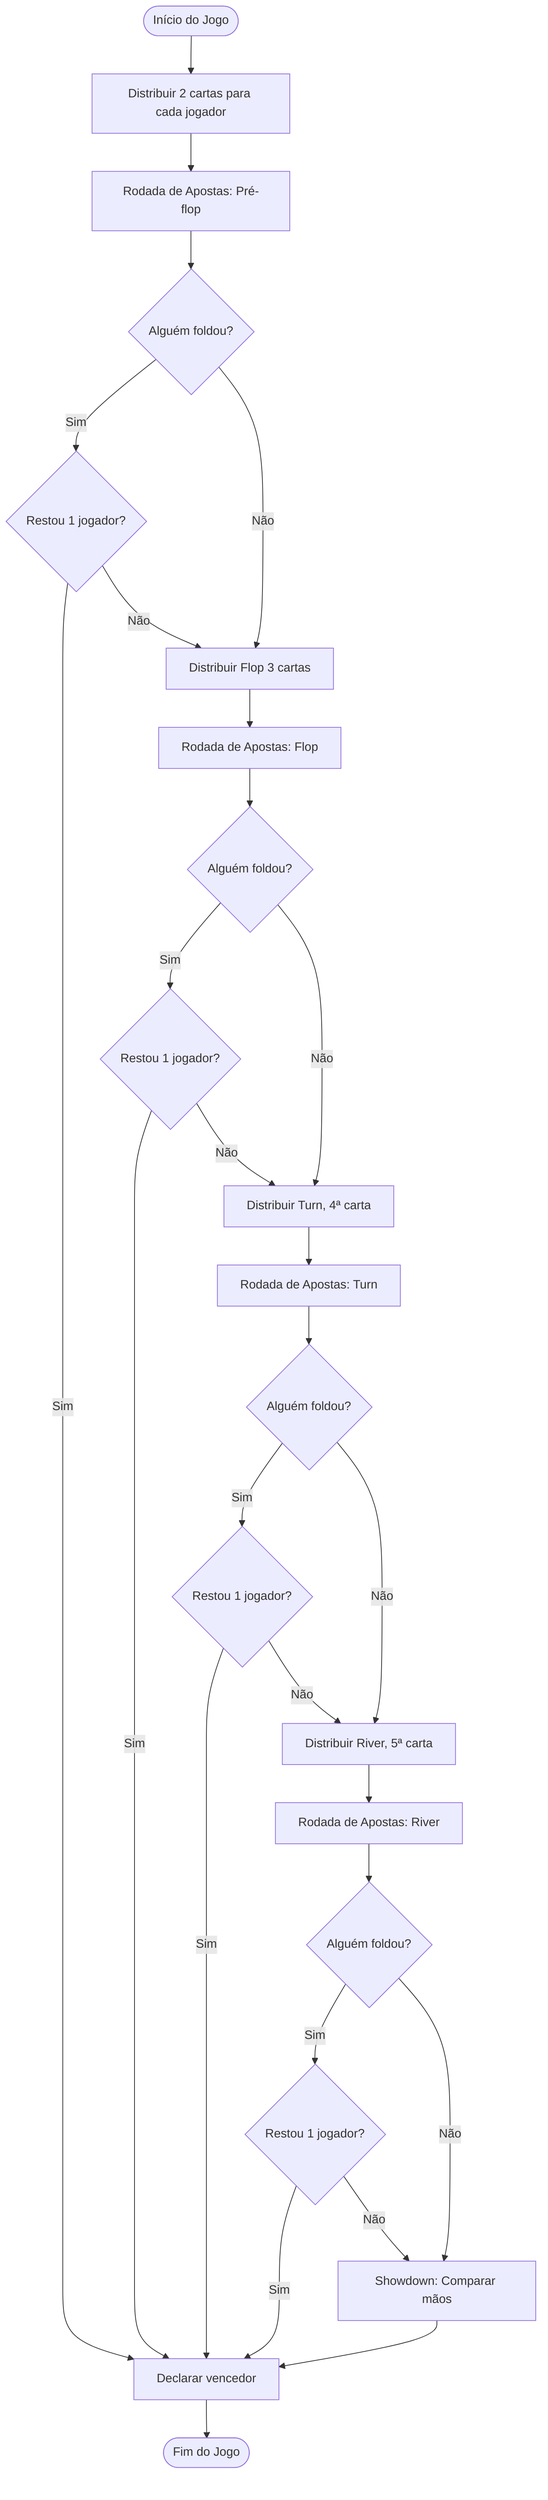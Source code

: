flowchart TD
    Start([Início do Jogo]) --> DealCards[Distribuir 2 cartas para cada jogador]
    DealCards --> PreFlop[Rodada de Apostas: Pré-flop]
    PreFlop --> CheckFolds{Alguém foldou?}
    CheckFolds -- Sim --> OnlyOnePlayerLeft{Restou 1 jogador?}
    OnlyOnePlayerLeft -- Sim --> DeclareWinner[Declarar vencedor]
    OnlyOnePlayerLeft -- Não --> CommunityCards[Distribuir Flop 3 cartas]
    CheckFolds -- Não --> CommunityCards
    CommunityCards --> Flop[Rodada de Apostas: Flop]
    Flop --> CheckFolds2{Alguém foldou?}
    CheckFolds2 -- Sim --> OnlyOnePlayerLeft2{Restou 1 jogador?}
    OnlyOnePlayerLeft2 -- Sim --> DeclareWinner
    OnlyOnePlayerLeft2 -- Não --> Turn[Distribuir Turn, 4ª carta]
    CheckFolds2 -- Não --> Turn
    Turn --> TurnBet[Rodada de Apostas: Turn]
    TurnBet --> CheckFolds3{Alguém foldou?}
    CheckFolds3 -- Sim --> OnlyOnePlayerLeft3{Restou 1 jogador?}
    OnlyOnePlayerLeft3 -- Sim --> DeclareWinner
    OnlyOnePlayerLeft3 -- Não --> River[Distribuir River, 5ª carta]
    CheckFolds3 -- Não --> River
    River --> RiverBet[Rodada de Apostas: River]
    RiverBet --> CheckFolds4{Alguém foldou?}
    CheckFolds4 -- Sim --> OnlyOnePlayerLeft4{Restou 1 jogador?}
    OnlyOnePlayerLeft4 -- Sim --> DeclareWinner
    OnlyOnePlayerLeft4 -- Não --> Showdown[Showdown: Comparar mãos]
    CheckFolds4 -- Não --> Showdown
    Showdown --> DeclareWinner
    DeclareWinner --> End([Fim do Jogo])